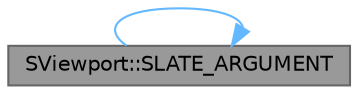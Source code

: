 digraph "SViewport::SLATE_ARGUMENT"
{
 // INTERACTIVE_SVG=YES
 // LATEX_PDF_SIZE
  bgcolor="transparent";
  edge [fontname=Helvetica,fontsize=10,labelfontname=Helvetica,labelfontsize=10];
  node [fontname=Helvetica,fontsize=10,shape=box,height=0.2,width=0.4];
  rankdir="LR";
  Node1 [id="Node000001",label="SViewport::SLATE_ARGUMENT",height=0.2,width=0.4,color="gray40", fillcolor="grey60", style="filled", fontcolor="black",tooltip="Whether or not to render directly to the window's backbuffer or an offscreen render target that is ap..."];
  Node1 -> Node1 [id="edge1_Node000001_Node000001",color="steelblue1",style="solid",tooltip=" "];
}
